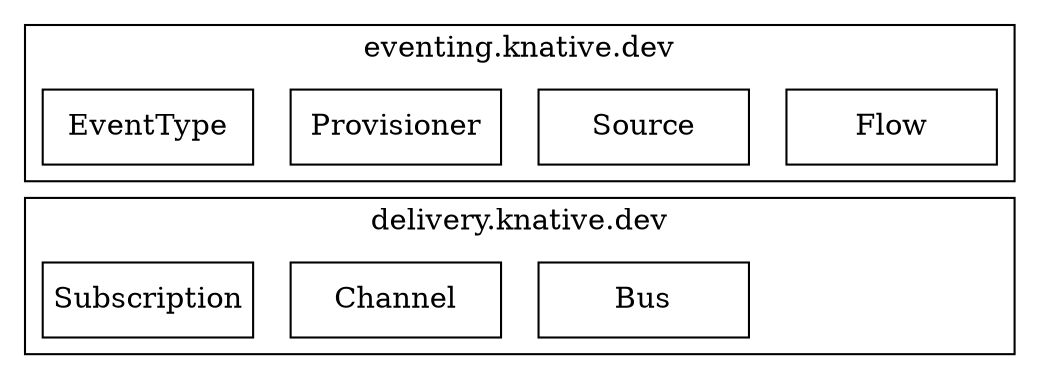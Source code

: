 // This is the overview graph for object refrences in the control plane.
//
// To reproduce the PNG, run the following:
// $ dot -Tpng overview-types.dot -o overview-types.png
//
digraph G {
  
  node [shape=rectangle; width=1.4; height=.5; fixedsize=true;]

  subgraph cluster_A {
   
    Flow;
    Source;
    Provisioner;
    EventType;

    label = "eventing.knative.dev";
  }

  subgraph cluster_B {
    delivery [style=invis]; // 4 elements to make the subgraphs the same size.
    Bus;
    Channel;
    Subscription;
    label = "delivery.knative.dev";
  }

  // this is for alignment.
  Flow -> delivery [style=invis]; 

}
